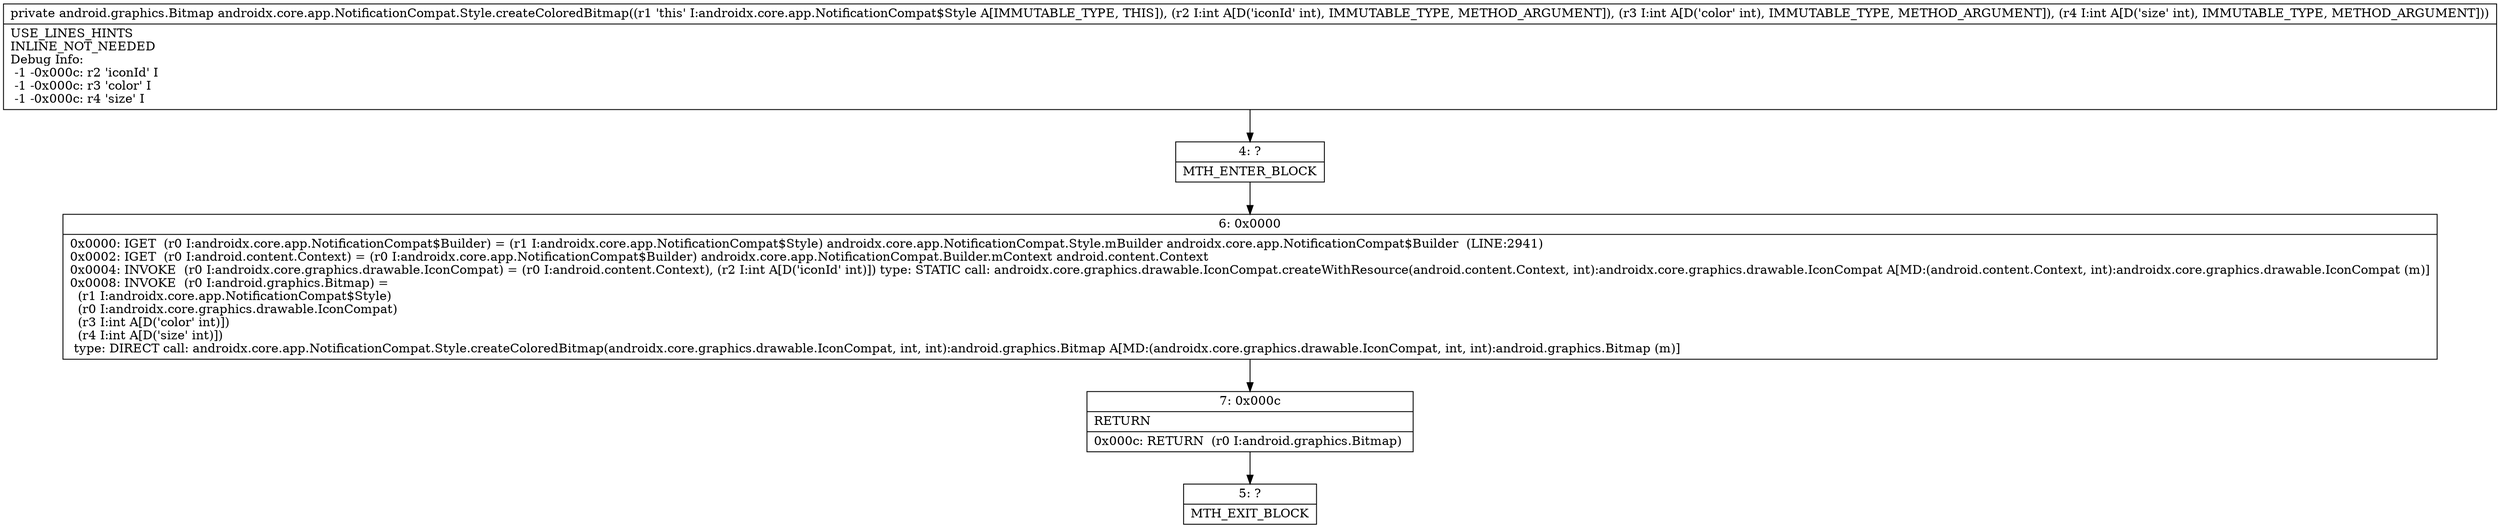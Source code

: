 digraph "CFG forandroidx.core.app.NotificationCompat.Style.createColoredBitmap(III)Landroid\/graphics\/Bitmap;" {
Node_4 [shape=record,label="{4\:\ ?|MTH_ENTER_BLOCK\l}"];
Node_6 [shape=record,label="{6\:\ 0x0000|0x0000: IGET  (r0 I:androidx.core.app.NotificationCompat$Builder) = (r1 I:androidx.core.app.NotificationCompat$Style) androidx.core.app.NotificationCompat.Style.mBuilder androidx.core.app.NotificationCompat$Builder  (LINE:2941)\l0x0002: IGET  (r0 I:android.content.Context) = (r0 I:androidx.core.app.NotificationCompat$Builder) androidx.core.app.NotificationCompat.Builder.mContext android.content.Context \l0x0004: INVOKE  (r0 I:androidx.core.graphics.drawable.IconCompat) = (r0 I:android.content.Context), (r2 I:int A[D('iconId' int)]) type: STATIC call: androidx.core.graphics.drawable.IconCompat.createWithResource(android.content.Context, int):androidx.core.graphics.drawable.IconCompat A[MD:(android.content.Context, int):androidx.core.graphics.drawable.IconCompat (m)]\l0x0008: INVOKE  (r0 I:android.graphics.Bitmap) = \l  (r1 I:androidx.core.app.NotificationCompat$Style)\l  (r0 I:androidx.core.graphics.drawable.IconCompat)\l  (r3 I:int A[D('color' int)])\l  (r4 I:int A[D('size' int)])\l type: DIRECT call: androidx.core.app.NotificationCompat.Style.createColoredBitmap(androidx.core.graphics.drawable.IconCompat, int, int):android.graphics.Bitmap A[MD:(androidx.core.graphics.drawable.IconCompat, int, int):android.graphics.Bitmap (m)]\l}"];
Node_7 [shape=record,label="{7\:\ 0x000c|RETURN\l|0x000c: RETURN  (r0 I:android.graphics.Bitmap) \l}"];
Node_5 [shape=record,label="{5\:\ ?|MTH_EXIT_BLOCK\l}"];
MethodNode[shape=record,label="{private android.graphics.Bitmap androidx.core.app.NotificationCompat.Style.createColoredBitmap((r1 'this' I:androidx.core.app.NotificationCompat$Style A[IMMUTABLE_TYPE, THIS]), (r2 I:int A[D('iconId' int), IMMUTABLE_TYPE, METHOD_ARGUMENT]), (r3 I:int A[D('color' int), IMMUTABLE_TYPE, METHOD_ARGUMENT]), (r4 I:int A[D('size' int), IMMUTABLE_TYPE, METHOD_ARGUMENT]))  | USE_LINES_HINTS\lINLINE_NOT_NEEDED\lDebug Info:\l  \-1 \-0x000c: r2 'iconId' I\l  \-1 \-0x000c: r3 'color' I\l  \-1 \-0x000c: r4 'size' I\l}"];
MethodNode -> Node_4;Node_4 -> Node_6;
Node_6 -> Node_7;
Node_7 -> Node_5;
}

